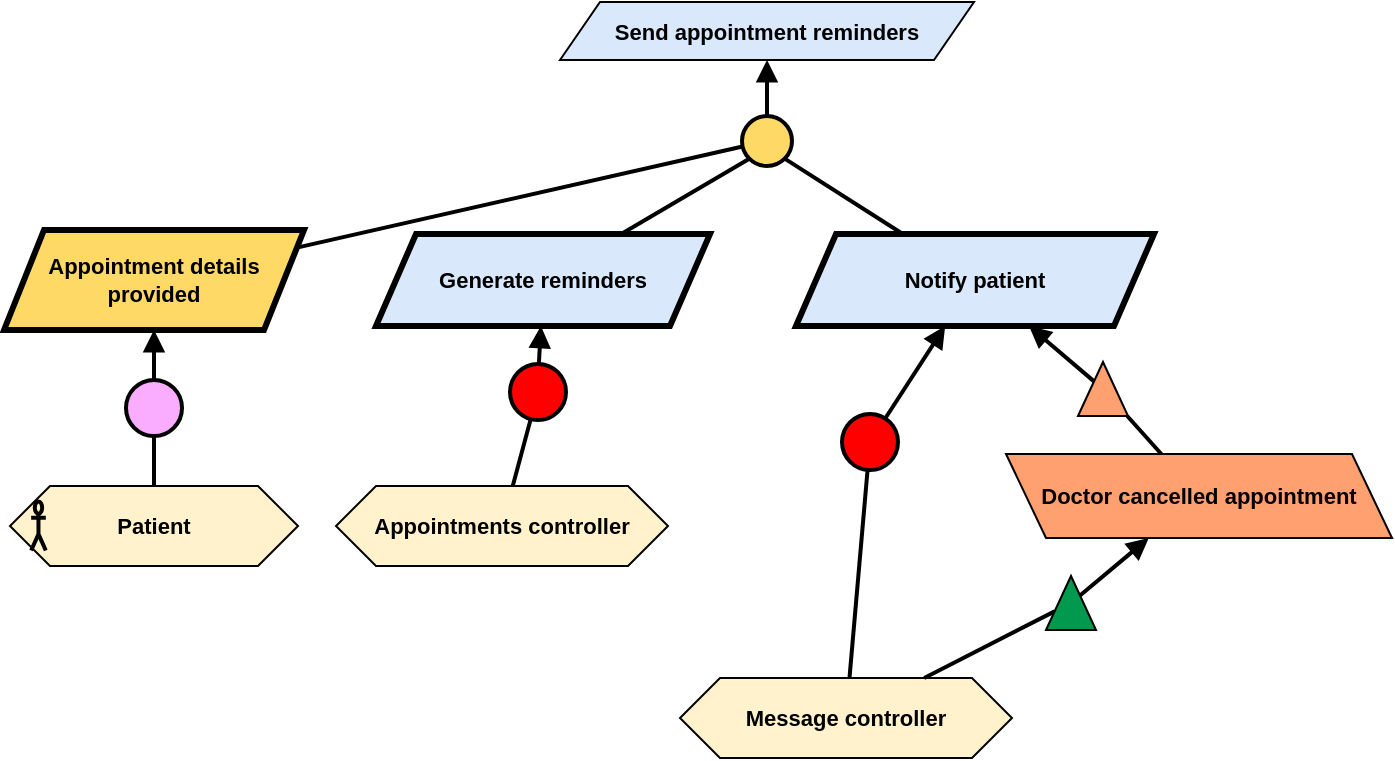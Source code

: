 <mxfile version="24.2.5" type="device">
  <diagram name="Page-1" id="2KkPdRFUcKXrVxvmrppy">
    <mxGraphModel dx="3318" dy="208" grid="0" gridSize="10" guides="1" tooltips="1" connect="1" arrows="1" fold="1" page="0" pageScale="1" pageWidth="827" pageHeight="1169" math="0" shadow="0">
      <root>
        <mxCell id="0" />
        <mxCell id="1" parent="0" />
        <mxCell id="ZiL3H2gjiar3ugQNmTWt-1" value="&lt;b&gt;Send appointment reminders&lt;/b&gt;" style="shape=parallelogram;perimeter=parallelogramPerimeter;whiteSpace=wrap;html=1;fixedSize=1;fillColor=#dae8fc;strokeColor=#000000;fontFamily=Helvetica;fontSize=11;fontColor=default;labelBackgroundColor=none;" parent="1" vertex="1">
          <mxGeometry x="-1831" y="454" width="207" height="29" as="geometry" />
        </mxCell>
        <mxCell id="OLm0kuhL1v_9EKyyIQj--1" value="&lt;b&gt;Appointment details provided&lt;/b&gt;" style="shape=parallelogram;perimeter=parallelogramPerimeter;whiteSpace=wrap;html=1;fixedSize=1;fillColor=#FFD966;strokeColor=#000000;strokeWidth=3;fontFamily=Helvetica;fontSize=11;fontColor=default;labelBackgroundColor=none;" parent="1" vertex="1">
          <mxGeometry x="-2109" y="568" width="150" height="50" as="geometry" />
        </mxCell>
        <mxCell id="OLm0kuhL1v_9EKyyIQj--2" value="" style="ellipse;whiteSpace=wrap;html=1;aspect=fixed;fillColor=#FFD966;strokeWidth=2;" parent="1" vertex="1">
          <mxGeometry x="-1740" y="511" width="25" height="25" as="geometry" />
        </mxCell>
        <mxCell id="OLm0kuhL1v_9EKyyIQj--3" value="" style="endArrow=block;html=1;rounded=0;endFill=1;strokeWidth=2;" parent="1" source="OLm0kuhL1v_9EKyyIQj--2" target="ZiL3H2gjiar3ugQNmTWt-1" edge="1">
          <mxGeometry width="50" height="50" relative="1" as="geometry">
            <mxPoint x="-1727.505" y="541.972" as="sourcePoint" />
            <mxPoint x="-1817.242" y="386" as="targetPoint" />
          </mxGeometry>
        </mxCell>
        <mxCell id="OLm0kuhL1v_9EKyyIQj--4" value="" style="endArrow=none;html=1;rounded=0;strokeWidth=2;" parent="1" source="OLm0kuhL1v_9EKyyIQj--1" target="OLm0kuhL1v_9EKyyIQj--2" edge="1">
          <mxGeometry width="50" height="50" relative="1" as="geometry">
            <mxPoint x="-2001" y="450" as="sourcePoint" />
            <mxPoint x="-1703.5" y="540" as="targetPoint" />
          </mxGeometry>
        </mxCell>
        <mxCell id="OLm0kuhL1v_9EKyyIQj--5" value="" style="group;fontFamily=Helvetica;fontSize=11;fontColor=default;labelBackgroundColor=default;" parent="1" vertex="1" connectable="0">
          <mxGeometry x="-2106" y="696" width="144" height="40" as="geometry" />
        </mxCell>
        <mxCell id="OLm0kuhL1v_9EKyyIQj--6" value="&lt;div&gt;&lt;b&gt;Patient&lt;/b&gt;&lt;/div&gt;" style="shape=hexagon;perimeter=hexagonPerimeter2;whiteSpace=wrap;html=1;fixedSize=1;fillColor=#FFF2CC;fontFamily=Helvetica;fontSize=11;fontColor=default;labelBackgroundColor=none;" parent="OLm0kuhL1v_9EKyyIQj--5" vertex="1">
          <mxGeometry width="144" height="40" as="geometry" />
        </mxCell>
        <mxCell id="OLm0kuhL1v_9EKyyIQj--7" value="" style="shape=umlActor;verticalLabelPosition=bottom;verticalAlign=top;html=1;outlineConnect=0;fillColor=none;strokeWidth=2;fontFamily=Helvetica;fontSize=11;fontColor=default;labelBackgroundColor=default;" parent="OLm0kuhL1v_9EKyyIQj--5" vertex="1">
          <mxGeometry x="10.576" y="7.75" width="7.322" height="24.5" as="geometry" />
        </mxCell>
        <mxCell id="OLm0kuhL1v_9EKyyIQj--8" value="" style="ellipse;whiteSpace=wrap;html=1;aspect=fixed;fillColor=#FAADFF;strokeWidth=2;fontFamily=Helvetica;fontSize=11;fontColor=default;labelBackgroundColor=default;" parent="1" vertex="1">
          <mxGeometry x="-2048" y="643" width="28" height="28" as="geometry" />
        </mxCell>
        <mxCell id="OLm0kuhL1v_9EKyyIQj--9" value="" style="endArrow=block;html=1;rounded=0;endFill=1;strokeWidth=2;strokeColor=default;align=center;verticalAlign=middle;fontFamily=Helvetica;fontSize=11;fontColor=default;labelBackgroundColor=default;" parent="1" source="OLm0kuhL1v_9EKyyIQj--8" target="OLm0kuhL1v_9EKyyIQj--1" edge="1">
          <mxGeometry width="50" height="50" relative="1" as="geometry">
            <mxPoint x="-1601.005" y="665.972" as="sourcePoint" />
            <mxPoint x="-1605" y="621" as="targetPoint" />
          </mxGeometry>
        </mxCell>
        <mxCell id="OLm0kuhL1v_9EKyyIQj--10" value="" style="endArrow=none;html=1;rounded=0;strokeWidth=2;strokeColor=default;align=center;verticalAlign=middle;fontFamily=Helvetica;fontSize=11;fontColor=default;labelBackgroundColor=default;" parent="1" source="OLm0kuhL1v_9EKyyIQj--6" target="OLm0kuhL1v_9EKyyIQj--8" edge="1">
          <mxGeometry width="50" height="50" relative="1" as="geometry">
            <mxPoint x="-1602" y="728" as="sourcePoint" />
            <mxPoint x="-1577" y="664" as="targetPoint" />
          </mxGeometry>
        </mxCell>
        <mxCell id="OLm0kuhL1v_9EKyyIQj--11" value="&lt;b&gt;Notify patient&lt;/b&gt;" style="shape=parallelogram;perimeter=parallelogramPerimeter;whiteSpace=wrap;html=1;fixedSize=1;fillColor=#dae8fc;strokeColor=#000000;strokeWidth=3;fontFamily=Helvetica;fontSize=11;fontColor=default;labelBackgroundColor=none;" parent="1" vertex="1">
          <mxGeometry x="-1713" y="570" width="179" height="46" as="geometry" />
        </mxCell>
        <mxCell id="OLm0kuhL1v_9EKyyIQj--14" value="" style="endArrow=none;html=1;rounded=0;strokeWidth=2;entryX=1;entryY=1;entryDx=0;entryDy=0;" parent="1" source="OLm0kuhL1v_9EKyyIQj--11" target="OLm0kuhL1v_9EKyyIQj--2" edge="1">
          <mxGeometry width="50" height="50" relative="1" as="geometry">
            <mxPoint x="-1829" y="589" as="sourcePoint" />
            <mxPoint x="-1726" y="551" as="targetPoint" />
          </mxGeometry>
        </mxCell>
        <mxCell id="OLm0kuhL1v_9EKyyIQj--15" value="Doctor cancelled appointment" style="shape=parallelogram;perimeter=parallelogramPerimeter;whiteSpace=wrap;html=1;fixedSize=1;fillColor=#FFA070;fontStyle=1;fontFamily=Helvetica;fontSize=11;fontColor=default;labelBackgroundColor=none;flipH=1;flipV=0;" parent="1" vertex="1">
          <mxGeometry x="-1608" y="680" width="193" height="42" as="geometry" />
        </mxCell>
        <mxCell id="OLm0kuhL1v_9EKyyIQj--23" value="" style="endArrow=block;html=1;rounded=0;endFill=1;strokeWidth=2;" parent="1" source="OLm0kuhL1v_9EKyyIQj--25" edge="1" target="OLm0kuhL1v_9EKyyIQj--11">
          <mxGeometry width="50" height="50" relative="1" as="geometry">
            <mxPoint x="-1432.5" y="723" as="sourcePoint" />
            <mxPoint x="-1520.5" y="721" as="targetPoint" />
          </mxGeometry>
        </mxCell>
        <mxCell id="OLm0kuhL1v_9EKyyIQj--24" value="" style="endArrow=none;html=1;rounded=0;strokeWidth=2;" parent="1" target="OLm0kuhL1v_9EKyyIQj--25" edge="1" source="OLm0kuhL1v_9EKyyIQj--15">
          <mxGeometry width="50" height="50" relative="1" as="geometry">
            <mxPoint x="-1520.5" y="804" as="sourcePoint" />
            <mxPoint x="-1442.256" y="757.998" as="targetPoint" />
          </mxGeometry>
        </mxCell>
        <mxCell id="OLm0kuhL1v_9EKyyIQj--25" value="" style="triangle;whiteSpace=wrap;html=1;rotation=-90;fillColor=#FFA070;" parent="1" vertex="1">
          <mxGeometry x="-1573" y="635" width="27" height="25" as="geometry" />
        </mxCell>
        <mxCell id="OLm0kuhL1v_9EKyyIQj--27" value="&lt;div&gt;&lt;b&gt;Message controller&lt;/b&gt;&lt;/div&gt;" style="shape=hexagon;perimeter=hexagonPerimeter2;whiteSpace=wrap;html=1;fixedSize=1;fillColor=#FFF2CC;fontFamily=Helvetica;fontSize=11;fontColor=default;labelBackgroundColor=none;" parent="1" vertex="1">
          <mxGeometry x="-1771" y="792" width="166" height="40" as="geometry" />
        </mxCell>
        <mxCell id="OLm0kuhL1v_9EKyyIQj--28" value="" style="ellipse;whiteSpace=wrap;html=1;aspect=fixed;fillColor=#FF0000;strokeWidth=2;" parent="1" vertex="1">
          <mxGeometry x="-1690" y="660" width="28" height="28" as="geometry" />
        </mxCell>
        <mxCell id="OLm0kuhL1v_9EKyyIQj--29" value="" style="endArrow=block;html=1;rounded=0;endFill=1;strokeWidth=2;" parent="1" source="OLm0kuhL1v_9EKyyIQj--28" edge="1" target="OLm0kuhL1v_9EKyyIQj--11">
          <mxGeometry width="50" height="50" relative="1" as="geometry">
            <mxPoint x="-1706.005" y="769.972" as="sourcePoint" />
            <mxPoint x="-1699.809" y="718.5" as="targetPoint" />
            <Array as="points" />
          </mxGeometry>
        </mxCell>
        <mxCell id="OLm0kuhL1v_9EKyyIQj--30" value="" style="endArrow=none;html=1;rounded=0;strokeWidth=2;" parent="1" source="OLm0kuhL1v_9EKyyIQj--27" target="OLm0kuhL1v_9EKyyIQj--28" edge="1">
          <mxGeometry width="50" height="50" relative="1" as="geometry">
            <mxPoint x="-1707" y="832" as="sourcePoint" />
            <mxPoint x="-1682" y="768" as="targetPoint" />
          </mxGeometry>
        </mxCell>
        <mxCell id="5D5uf4szvGfp58HOz8Ib-1" value="&lt;b&gt;Generate reminders&lt;/b&gt;" style="shape=parallelogram;perimeter=parallelogramPerimeter;whiteSpace=wrap;html=1;fixedSize=1;fillColor=#dae8fc;strokeColor=#000000;strokeWidth=3;fontFamily=Helvetica;fontSize=11;fontColor=default;labelBackgroundColor=none;" vertex="1" parent="1">
          <mxGeometry x="-1923" y="570" width="167" height="46" as="geometry" />
        </mxCell>
        <mxCell id="5D5uf4szvGfp58HOz8Ib-2" value="" style="endArrow=none;html=1;rounded=0;strokeWidth=2;entryX=0;entryY=1;entryDx=0;entryDy=0;" edge="1" parent="1" source="5D5uf4szvGfp58HOz8Ib-1" target="OLm0kuhL1v_9EKyyIQj--2">
          <mxGeometry width="50" height="50" relative="1" as="geometry">
            <mxPoint x="-1955" y="593" as="sourcePoint" />
            <mxPoint x="-1733" y="560" as="targetPoint" />
          </mxGeometry>
        </mxCell>
        <mxCell id="5D5uf4szvGfp58HOz8Ib-3" value="&lt;div&gt;&lt;b&gt;Appointments controller&lt;/b&gt;&lt;/div&gt;" style="shape=hexagon;perimeter=hexagonPerimeter2;whiteSpace=wrap;html=1;fixedSize=1;fillColor=#FFF2CC;fontFamily=Helvetica;fontSize=11;fontColor=default;labelBackgroundColor=none;" vertex="1" parent="1">
          <mxGeometry x="-1943" y="696" width="166" height="40" as="geometry" />
        </mxCell>
        <mxCell id="5D5uf4szvGfp58HOz8Ib-4" value="" style="ellipse;whiteSpace=wrap;html=1;aspect=fixed;fillColor=#FF0000;strokeWidth=2;" vertex="1" parent="1">
          <mxGeometry x="-1856" y="635" width="28" height="28" as="geometry" />
        </mxCell>
        <mxCell id="5D5uf4szvGfp58HOz8Ib-5" value="" style="endArrow=block;html=1;rounded=0;endFill=1;strokeWidth=2;" edge="1" source="5D5uf4szvGfp58HOz8Ib-4" parent="1" target="5D5uf4szvGfp58HOz8Ib-1">
          <mxGeometry width="50" height="50" relative="1" as="geometry">
            <mxPoint x="-1709.005" y="763.972" as="sourcePoint" />
            <mxPoint x="-1713" y="719" as="targetPoint" />
          </mxGeometry>
        </mxCell>
        <mxCell id="5D5uf4szvGfp58HOz8Ib-6" value="" style="endArrow=none;html=1;rounded=0;strokeWidth=2;" edge="1" target="5D5uf4szvGfp58HOz8Ib-4" parent="1" source="5D5uf4szvGfp58HOz8Ib-3">
          <mxGeometry width="50" height="50" relative="1" as="geometry">
            <mxPoint x="-1710" y="826" as="sourcePoint" />
            <mxPoint x="-1685" y="762" as="targetPoint" />
          </mxGeometry>
        </mxCell>
        <mxCell id="5D5uf4szvGfp58HOz8Ib-7" value="" style="endArrow=block;html=1;rounded=0;endFill=1;strokeWidth=2;" edge="1" source="5D5uf4szvGfp58HOz8Ib-9" parent="1" target="OLm0kuhL1v_9EKyyIQj--15">
          <mxGeometry width="50" height="50" relative="1" as="geometry">
            <mxPoint x="-1546.5" y="761" as="sourcePoint" />
            <mxPoint x="-1634.5" y="759" as="targetPoint" />
          </mxGeometry>
        </mxCell>
        <mxCell id="5D5uf4szvGfp58HOz8Ib-8" value="" style="endArrow=none;html=1;rounded=0;strokeWidth=2;" edge="1" target="5D5uf4szvGfp58HOz8Ib-9" parent="1" source="OLm0kuhL1v_9EKyyIQj--27">
          <mxGeometry width="50" height="50" relative="1" as="geometry">
            <mxPoint x="-1634.5" y="842" as="sourcePoint" />
            <mxPoint x="-1556.256" y="795.998" as="targetPoint" />
          </mxGeometry>
        </mxCell>
        <mxCell id="5D5uf4szvGfp58HOz8Ib-9" value="" style="triangle;whiteSpace=wrap;html=1;rotation=-90;fillColor=#00994D;" vertex="1" parent="1">
          <mxGeometry x="-1589" y="742" width="27" height="25" as="geometry" />
        </mxCell>
      </root>
    </mxGraphModel>
  </diagram>
</mxfile>
